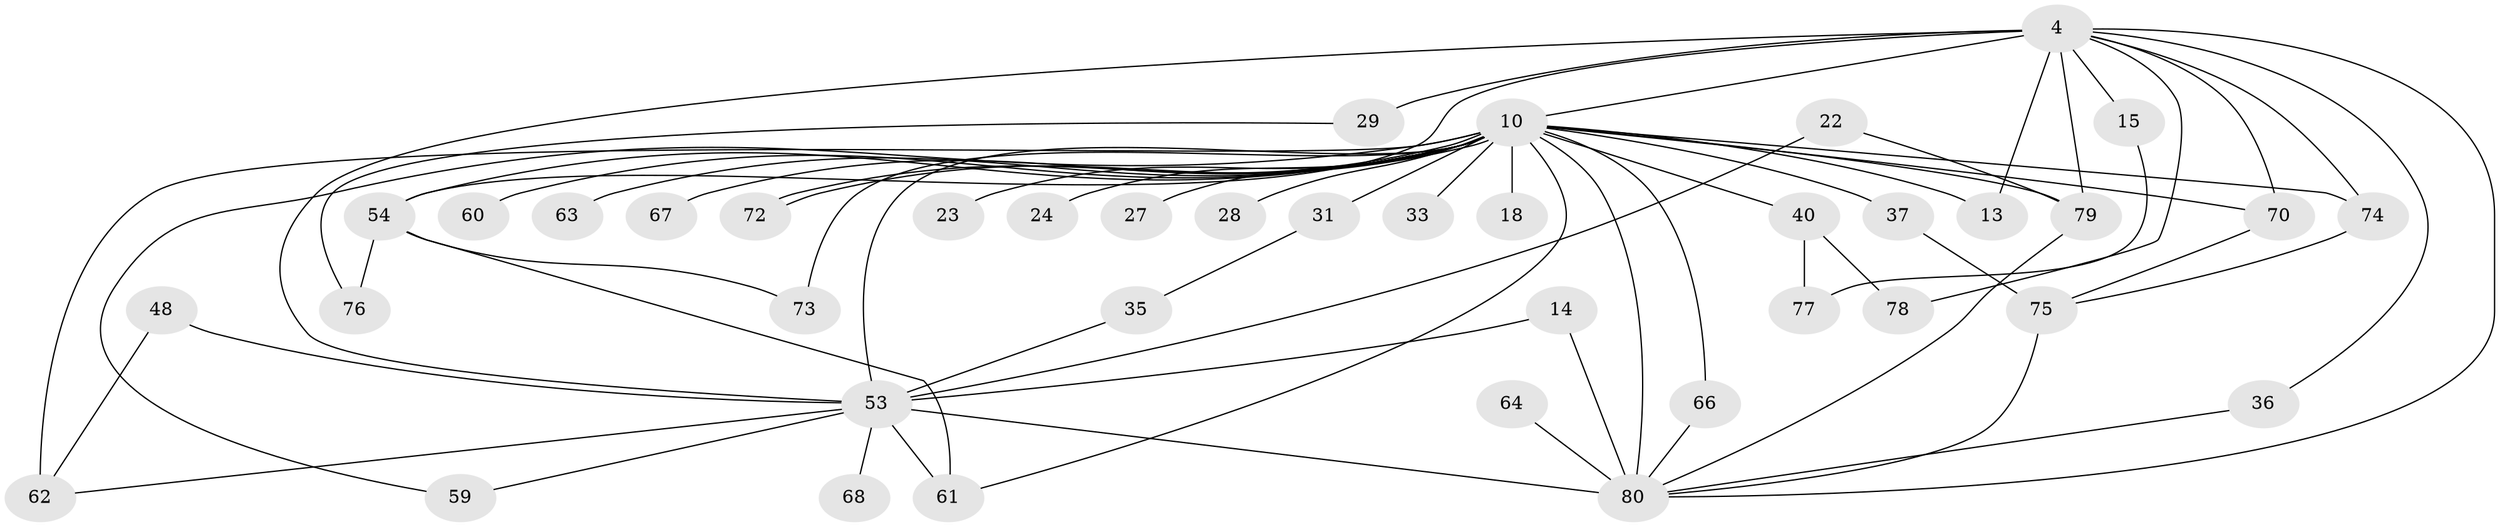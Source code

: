 // original degree distribution, {17: 0.025, 15: 0.0125, 16: 0.025, 22: 0.0125, 27: 0.0125, 14: 0.0125, 11: 0.0125, 29: 0.0125, 5: 0.05, 4: 0.0875, 2: 0.525, 3: 0.2, 6: 0.0125}
// Generated by graph-tools (version 1.1) at 2025/45/03/09/25 04:45:09]
// undirected, 40 vertices, 66 edges
graph export_dot {
graph [start="1"]
  node [color=gray90,style=filled];
  4 [super="+1"];
  10 [super="+6+5"];
  13;
  14;
  15;
  18;
  22;
  23;
  24;
  27;
  28;
  29;
  31;
  33;
  35;
  36;
  37;
  40 [super="+12+19"];
  48;
  53 [super="+39"];
  54 [super="+20+50"];
  59;
  60;
  61 [super="+43"];
  62 [super="+56+58+46"];
  63;
  64;
  66;
  67 [super="+65"];
  68;
  70 [super="+17+55"];
  72;
  73;
  74 [super="+71"];
  75 [super="+69"];
  76;
  77;
  78;
  79 [super="+45+11+34+51"];
  80 [super="+21+47+41+38+44+8"];
  4 -- 10 [weight=8];
  4 -- 15 [weight=2];
  4 -- 29 [weight=2];
  4 -- 54 [weight=3];
  4 -- 74 [weight=2];
  4 -- 78;
  4 -- 13;
  4 -- 79 [weight=4];
  4 -- 36;
  4 -- 80 [weight=7];
  4 -- 70 [weight=2];
  4 -- 53 [weight=4];
  10 -- 27 [weight=2];
  10 -- 28 [weight=2];
  10 -- 37 [weight=2];
  10 -- 62 [weight=5];
  10 -- 63 [weight=2];
  10 -- 72;
  10 -- 72;
  10 -- 67 [weight=3];
  10 -- 66;
  10 -- 70 [weight=3];
  10 -- 73;
  10 -- 18 [weight=2];
  10 -- 23 [weight=2];
  10 -- 24 [weight=2];
  10 -- 33;
  10 -- 40 [weight=4];
  10 -- 53 [weight=10];
  10 -- 59;
  10 -- 60 [weight=2];
  10 -- 74 [weight=2];
  10 -- 80 [weight=11];
  10 -- 13;
  10 -- 31 [weight=2];
  10 -- 79 [weight=3];
  10 -- 61;
  10 -- 54;
  14 -- 80;
  14 -- 53;
  15 -- 77;
  22 -- 79;
  22 -- 53;
  29 -- 76;
  31 -- 35;
  35 -- 53;
  36 -- 80;
  37 -- 75;
  40 -- 77;
  40 -- 78;
  48 -- 53;
  48 -- 62;
  53 -- 68;
  53 -- 80 [weight=5];
  53 -- 59;
  53 -- 62;
  53 -- 61 [weight=2];
  54 -- 61;
  54 -- 76;
  54 -- 73;
  64 -- 80 [weight=2];
  66 -- 80;
  70 -- 75;
  74 -- 75;
  75 -- 80 [weight=2];
  79 -- 80;
}
